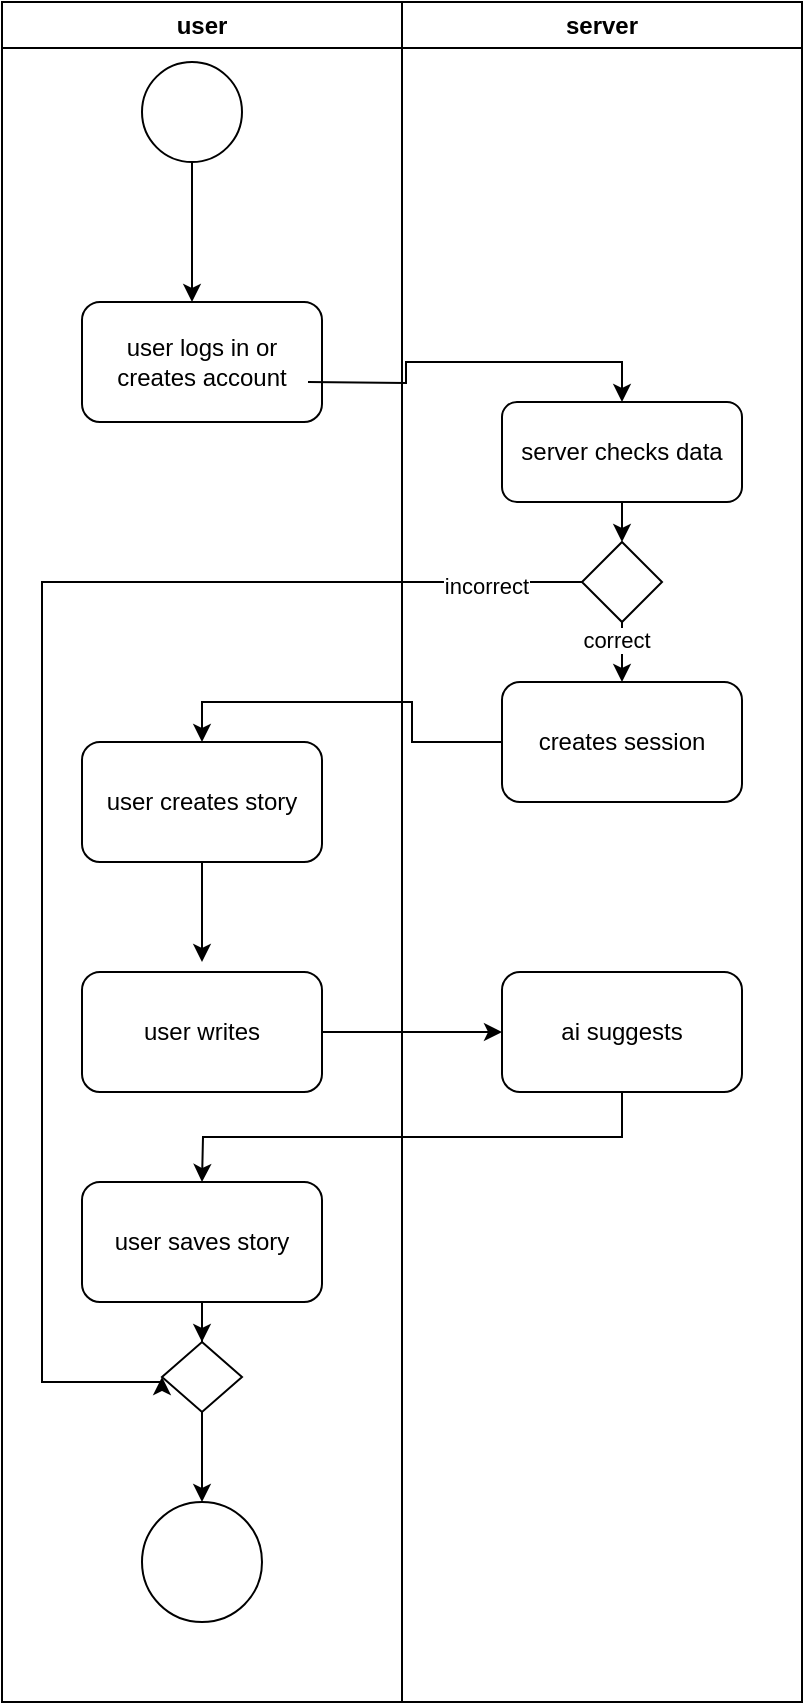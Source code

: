 <mxfile version="27.0.6">
  <diagram id="C5RBs43oDa-KdzZeNtuy" name="Page-1">
    <mxGraphModel dx="1425" dy="819" grid="1" gridSize="10" guides="1" tooltips="1" connect="1" arrows="1" fold="1" page="1" pageScale="1" pageWidth="827" pageHeight="1169" math="0" shadow="0">
      <root>
        <mxCell id="WIyWlLk6GJQsqaUBKTNV-0" />
        <mxCell id="WIyWlLk6GJQsqaUBKTNV-1" parent="WIyWlLk6GJQsqaUBKTNV-0" />
        <mxCell id="LHmwkZIFMtt4fP4HRNVj-0" value="user" style="swimlane;whiteSpace=wrap;html=1;" parent="WIyWlLk6GJQsqaUBKTNV-1" vertex="1">
          <mxGeometry x="120" y="40" width="200" height="850" as="geometry" />
        </mxCell>
        <mxCell id="LHmwkZIFMtt4fP4HRNVj-3" style="edgeStyle=orthogonalEdgeStyle;rounded=0;orthogonalLoop=1;jettySize=auto;html=1;" parent="LHmwkZIFMtt4fP4HRNVj-0" source="LHmwkZIFMtt4fP4HRNVj-2" edge="1">
          <mxGeometry relative="1" as="geometry">
            <mxPoint x="95" y="150" as="targetPoint" />
          </mxGeometry>
        </mxCell>
        <mxCell id="LHmwkZIFMtt4fP4HRNVj-2" value="" style="ellipse;whiteSpace=wrap;html=1;aspect=fixed;" parent="LHmwkZIFMtt4fP4HRNVj-0" vertex="1">
          <mxGeometry x="70" y="30" width="50" height="50" as="geometry" />
        </mxCell>
        <mxCell id="LHmwkZIFMtt4fP4HRNVj-4" value="user logs in or creates account" style="rounded=1;whiteSpace=wrap;html=1;" parent="LHmwkZIFMtt4fP4HRNVj-0" vertex="1">
          <mxGeometry x="40" y="150" width="120" height="60" as="geometry" />
        </mxCell>
        <mxCell id="LHmwkZIFMtt4fP4HRNVj-17" value="" style="ellipse;whiteSpace=wrap;html=1;aspect=fixed;" parent="LHmwkZIFMtt4fP4HRNVj-0" vertex="1">
          <mxGeometry x="70" y="750" width="60" height="60" as="geometry" />
        </mxCell>
        <mxCell id="8JFS9ZM2So2eCv7tfFeF-8" style="edgeStyle=orthogonalEdgeStyle;rounded=0;orthogonalLoop=1;jettySize=auto;html=1;" parent="LHmwkZIFMtt4fP4HRNVj-0" source="8JFS9ZM2So2eCv7tfFeF-6" edge="1">
          <mxGeometry relative="1" as="geometry">
            <mxPoint x="100" y="480" as="targetPoint" />
          </mxGeometry>
        </mxCell>
        <mxCell id="8JFS9ZM2So2eCv7tfFeF-6" value="user creates story" style="rounded=1;whiteSpace=wrap;html=1;" parent="LHmwkZIFMtt4fP4HRNVj-0" vertex="1">
          <mxGeometry x="40" y="370" width="120" height="60" as="geometry" />
        </mxCell>
        <mxCell id="8JFS9ZM2So2eCv7tfFeF-9" value="user writes" style="rounded=1;whiteSpace=wrap;html=1;" parent="LHmwkZIFMtt4fP4HRNVj-0" vertex="1">
          <mxGeometry x="40" y="485" width="120" height="60" as="geometry" />
        </mxCell>
        <mxCell id="8JFS9ZM2So2eCv7tfFeF-12" value="user saves story" style="rounded=1;whiteSpace=wrap;html=1;" parent="LHmwkZIFMtt4fP4HRNVj-0" vertex="1">
          <mxGeometry x="40" y="590" width="120" height="60" as="geometry" />
        </mxCell>
        <mxCell id="Zhlg08JNVxe6hGpesHyp-8" value="" style="edgeStyle=orthogonalEdgeStyle;rounded=0;orthogonalLoop=1;jettySize=auto;html=1;" edge="1" parent="LHmwkZIFMtt4fP4HRNVj-0" source="8JFS9ZM2So2eCv7tfFeF-12" target="Zhlg08JNVxe6hGpesHyp-7">
          <mxGeometry relative="1" as="geometry">
            <mxPoint x="220" y="690" as="sourcePoint" />
            <mxPoint x="220" y="750" as="targetPoint" />
          </mxGeometry>
        </mxCell>
        <mxCell id="Zhlg08JNVxe6hGpesHyp-9" style="edgeStyle=orthogonalEdgeStyle;rounded=0;orthogonalLoop=1;jettySize=auto;html=1;" edge="1" parent="LHmwkZIFMtt4fP4HRNVj-0" source="Zhlg08JNVxe6hGpesHyp-7" target="LHmwkZIFMtt4fP4HRNVj-17">
          <mxGeometry relative="1" as="geometry" />
        </mxCell>
        <mxCell id="Zhlg08JNVxe6hGpesHyp-7" value="" style="rhombus;whiteSpace=wrap;html=1;" vertex="1" parent="LHmwkZIFMtt4fP4HRNVj-0">
          <mxGeometry x="80" y="670" width="40" height="35" as="geometry" />
        </mxCell>
        <mxCell id="LHmwkZIFMtt4fP4HRNVj-1" value="server" style="swimlane;whiteSpace=wrap;html=1;startSize=23;" parent="WIyWlLk6GJQsqaUBKTNV-1" vertex="1">
          <mxGeometry x="320" y="40" width="200" height="850" as="geometry" />
        </mxCell>
        <mxCell id="LHmwkZIFMtt4fP4HRNVj-19" value="" style="endArrow=classic;html=1;rounded=0;exitX=1;exitY=0.5;exitDx=0;exitDy=0;" parent="LHmwkZIFMtt4fP4HRNVj-1" source="8JFS9ZM2So2eCv7tfFeF-9" edge="1">
          <mxGeometry width="50" height="50" relative="1" as="geometry">
            <mxPoint x="160" y="510" as="sourcePoint" />
            <mxPoint x="50" y="515" as="targetPoint" />
          </mxGeometry>
        </mxCell>
        <mxCell id="Zhlg08JNVxe6hGpesHyp-1" style="edgeStyle=orthogonalEdgeStyle;rounded=0;orthogonalLoop=1;jettySize=auto;html=1;exitX=0.5;exitY=1;exitDx=0;exitDy=0;entryX=0.5;entryY=0;entryDx=0;entryDy=0;" edge="1" parent="LHmwkZIFMtt4fP4HRNVj-1" source="8JFS9ZM2So2eCv7tfFeF-2" target="Zhlg08JNVxe6hGpesHyp-0">
          <mxGeometry relative="1" as="geometry" />
        </mxCell>
        <mxCell id="8JFS9ZM2So2eCv7tfFeF-2" value="server checks data" style="rounded=1;whiteSpace=wrap;html=1;" parent="LHmwkZIFMtt4fP4HRNVj-1" vertex="1">
          <mxGeometry x="50" y="200" width="120" height="50" as="geometry" />
        </mxCell>
        <mxCell id="LHmwkZIFMtt4fP4HRNVj-6" style="edgeStyle=orthogonalEdgeStyle;rounded=0;orthogonalLoop=1;jettySize=auto;html=1;entryX=0.5;entryY=0;entryDx=0;entryDy=0;" parent="LHmwkZIFMtt4fP4HRNVj-1" target="8JFS9ZM2So2eCv7tfFeF-2" edge="1">
          <mxGeometry relative="1" as="geometry">
            <mxPoint x="93" y="80" as="targetPoint" />
            <mxPoint x="-47" y="190" as="sourcePoint" />
          </mxGeometry>
        </mxCell>
        <mxCell id="8JFS9ZM2So2eCv7tfFeF-4" value="creates session" style="rounded=1;whiteSpace=wrap;html=1;" parent="LHmwkZIFMtt4fP4HRNVj-1" vertex="1">
          <mxGeometry x="50" y="340" width="120" height="60" as="geometry" />
        </mxCell>
        <mxCell id="8JFS9ZM2So2eCv7tfFeF-11" style="edgeStyle=orthogonalEdgeStyle;rounded=0;orthogonalLoop=1;jettySize=auto;html=1;exitX=0.5;exitY=1;exitDx=0;exitDy=0;" parent="LHmwkZIFMtt4fP4HRNVj-1" source="8JFS9ZM2So2eCv7tfFeF-10" edge="1">
          <mxGeometry relative="1" as="geometry">
            <mxPoint x="-100" y="590" as="targetPoint" />
          </mxGeometry>
        </mxCell>
        <mxCell id="8JFS9ZM2So2eCv7tfFeF-10" value="ai suggests" style="rounded=1;whiteSpace=wrap;html=1;" parent="LHmwkZIFMtt4fP4HRNVj-1" vertex="1">
          <mxGeometry x="50" y="485" width="120" height="60" as="geometry" />
        </mxCell>
        <mxCell id="Zhlg08JNVxe6hGpesHyp-2" style="edgeStyle=orthogonalEdgeStyle;rounded=0;orthogonalLoop=1;jettySize=auto;html=1;" edge="1" parent="LHmwkZIFMtt4fP4HRNVj-1" source="Zhlg08JNVxe6hGpesHyp-0" target="8JFS9ZM2So2eCv7tfFeF-4">
          <mxGeometry relative="1" as="geometry" />
        </mxCell>
        <mxCell id="Zhlg08JNVxe6hGpesHyp-3" value="correct" style="edgeLabel;html=1;align=center;verticalAlign=middle;resizable=0;points=[];" vertex="1" connectable="0" parent="Zhlg08JNVxe6hGpesHyp-2">
          <mxGeometry x="-0.669" y="-3" relative="1" as="geometry">
            <mxPoint as="offset" />
          </mxGeometry>
        </mxCell>
        <mxCell id="Zhlg08JNVxe6hGpesHyp-0" value="" style="rhombus;whiteSpace=wrap;html=1;" vertex="1" parent="LHmwkZIFMtt4fP4HRNVj-1">
          <mxGeometry x="90" y="270" width="40" height="40" as="geometry" />
        </mxCell>
        <mxCell id="8JFS9ZM2So2eCv7tfFeF-7" style="edgeStyle=orthogonalEdgeStyle;rounded=0;orthogonalLoop=1;jettySize=auto;html=1;entryX=0.5;entryY=0;entryDx=0;entryDy=0;" parent="WIyWlLk6GJQsqaUBKTNV-1" source="8JFS9ZM2So2eCv7tfFeF-4" target="8JFS9ZM2So2eCv7tfFeF-6" edge="1">
          <mxGeometry relative="1" as="geometry" />
        </mxCell>
        <mxCell id="Zhlg08JNVxe6hGpesHyp-4" style="edgeStyle=orthogonalEdgeStyle;rounded=0;orthogonalLoop=1;jettySize=auto;html=1;entryX=0;entryY=0.5;entryDx=0;entryDy=0;" edge="1" parent="WIyWlLk6GJQsqaUBKTNV-1" source="Zhlg08JNVxe6hGpesHyp-0" target="Zhlg08JNVxe6hGpesHyp-7">
          <mxGeometry relative="1" as="geometry">
            <mxPoint x="180" y="770" as="targetPoint" />
            <Array as="points">
              <mxPoint x="140" y="330" />
              <mxPoint x="140" y="730" />
              <mxPoint x="200" y="730" />
            </Array>
          </mxGeometry>
        </mxCell>
        <mxCell id="Zhlg08JNVxe6hGpesHyp-5" value="incorrect" style="edgeLabel;html=1;align=center;verticalAlign=middle;resizable=0;points=[];" vertex="1" connectable="0" parent="Zhlg08JNVxe6hGpesHyp-4">
          <mxGeometry x="-0.868" y="2" relative="1" as="geometry">
            <mxPoint as="offset" />
          </mxGeometry>
        </mxCell>
      </root>
    </mxGraphModel>
  </diagram>
</mxfile>
